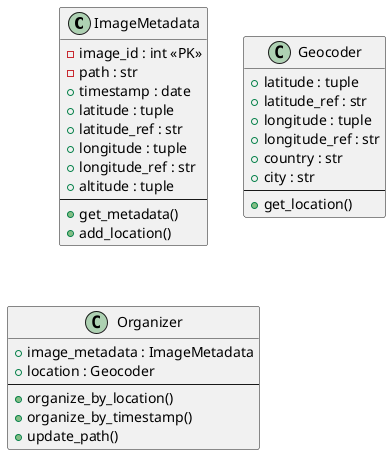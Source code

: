 @startuml Image-Sorter

class ImageMetadata {
    -image_id : int <<PK>>
    -path : str
    +timestamp : date
    +latitude : tuple
    +latitude_ref : str
    +longitude : tuple
    +longitude_ref : str
    +altitude : tuple
    --
    +get_metadata()
    +add_location()
}

class Geocoder {
    +latitude : tuple
    +latitude_ref : str
    +longitude : tuple
    +longitude_ref : str
    +country : str
    +city : str
    --
    +get_location()
}

class Organizer {
    +image_metadata : ImageMetadata
    +location : Geocoder
    --
    +organize_by_location()
    +organize_by_timestamp()
    +update_path()
}



@enduml


